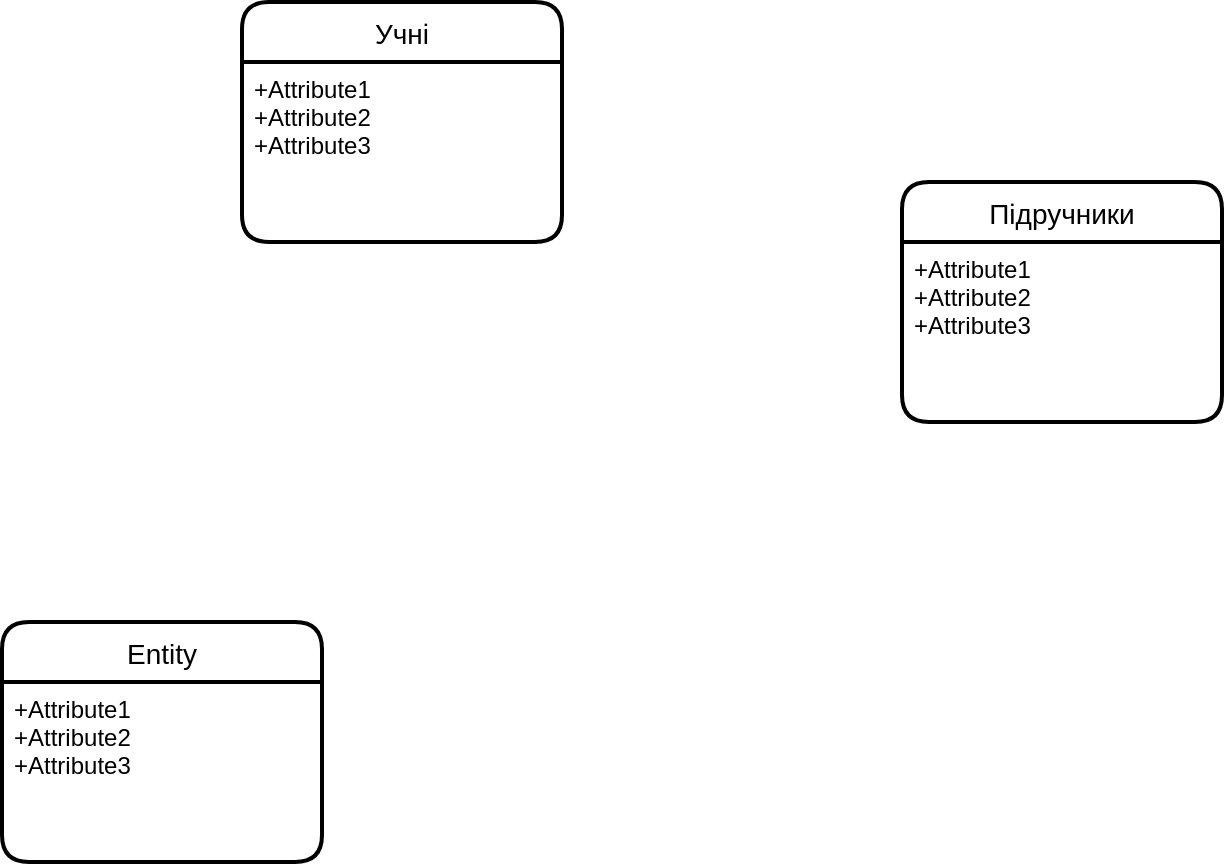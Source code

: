 <mxfile version="20.5.1" type="github"><diagram id="Pjn7ejumQW0FKOyTii2X" name="Сторінка-1"><mxGraphModel dx="548" dy="1092" grid="1" gridSize="10" guides="1" tooltips="1" connect="1" arrows="1" fold="1" page="1" pageScale="1" pageWidth="1169" pageHeight="1654" math="0" shadow="0"><root><mxCell id="0"/><mxCell id="1" parent="0"/><mxCell id="EackzZGo0AedBD4TY7Mg-1" value="Учні" style="swimlane;childLayout=stackLayout;horizontal=1;startSize=30;horizontalStack=0;rounded=1;fontSize=14;fontStyle=0;strokeWidth=2;resizeParent=0;resizeLast=1;shadow=0;dashed=0;align=center;" vertex="1" parent="1"><mxGeometry x="490" y="170" width="160" height="120" as="geometry"><mxRectangle x="505" y="330" width="70" height="30" as="alternateBounds"/></mxGeometry></mxCell><mxCell id="EackzZGo0AedBD4TY7Mg-2" value="+Attribute1&#10;+Attribute2&#10;+Attribute3" style="align=left;strokeColor=none;fillColor=none;spacingLeft=4;fontSize=12;verticalAlign=top;resizable=0;rotatable=0;part=1;" vertex="1" parent="EackzZGo0AedBD4TY7Mg-1"><mxGeometry y="30" width="160" height="90" as="geometry"/></mxCell><mxCell id="EackzZGo0AedBD4TY7Mg-3" value="Підручники" style="swimlane;childLayout=stackLayout;horizontal=1;startSize=30;horizontalStack=0;rounded=1;fontSize=14;fontStyle=0;strokeWidth=2;resizeParent=0;resizeLast=1;shadow=0;dashed=0;align=center;" vertex="1" parent="1"><mxGeometry x="820" y="260" width="160" height="120" as="geometry"/></mxCell><mxCell id="EackzZGo0AedBD4TY7Mg-4" value="+Attribute1&#10;+Attribute2&#10;+Attribute3" style="align=left;strokeColor=none;fillColor=none;spacingLeft=4;fontSize=12;verticalAlign=top;resizable=0;rotatable=0;part=1;" vertex="1" parent="EackzZGo0AedBD4TY7Mg-3"><mxGeometry y="30" width="160" height="90" as="geometry"/></mxCell><mxCell id="EackzZGo0AedBD4TY7Mg-7" value="Entity" style="swimlane;childLayout=stackLayout;horizontal=1;startSize=30;horizontalStack=0;rounded=1;fontSize=14;fontStyle=0;strokeWidth=2;resizeParent=0;resizeLast=1;shadow=0;dashed=0;align=center;" vertex="1" parent="1"><mxGeometry x="370" y="480" width="160" height="120" as="geometry"/></mxCell><mxCell id="EackzZGo0AedBD4TY7Mg-8" value="+Attribute1&#10;+Attribute2&#10;+Attribute3" style="align=left;strokeColor=none;fillColor=none;spacingLeft=4;fontSize=12;verticalAlign=top;resizable=0;rotatable=0;part=1;" vertex="1" parent="EackzZGo0AedBD4TY7Mg-7"><mxGeometry y="30" width="160" height="90" as="geometry"/></mxCell></root></mxGraphModel></diagram></mxfile>